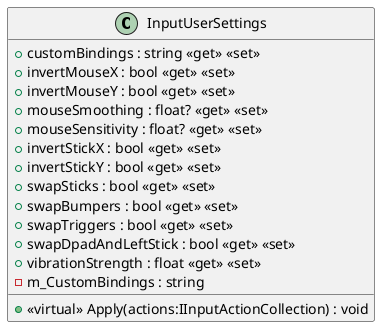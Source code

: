 @startuml
class InputUserSettings {
    + customBindings : string <<get>> <<set>>
    + invertMouseX : bool <<get>> <<set>>
    + invertMouseY : bool <<get>> <<set>>
    + mouseSmoothing : float? <<get>> <<set>>
    + mouseSensitivity : float? <<get>> <<set>>
    + invertStickX : bool <<get>> <<set>>
    + invertStickY : bool <<get>> <<set>>
    + swapSticks : bool <<get>> <<set>>
    + swapBumpers : bool <<get>> <<set>>
    + swapTriggers : bool <<get>> <<set>>
    + swapDpadAndLeftStick : bool <<get>> <<set>>
    + vibrationStrength : float <<get>> <<set>>
    + <<virtual>> Apply(actions:IInputActionCollection) : void
    - m_CustomBindings : string
}
@enduml
